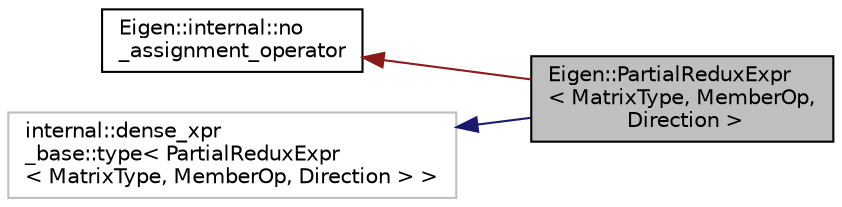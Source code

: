 digraph "Eigen::PartialReduxExpr&lt; MatrixType, MemberOp, Direction &gt;"
{
  edge [fontname="Helvetica",fontsize="10",labelfontname="Helvetica",labelfontsize="10"];
  node [fontname="Helvetica",fontsize="10",shape=record];
  rankdir="LR";
  Node1 [label="Eigen::PartialReduxExpr\l\< MatrixType, MemberOp,\l Direction \>",height=0.2,width=0.4,color="black", fillcolor="grey75", style="filled", fontcolor="black"];
  Node2 -> Node1 [dir="back",color="firebrick4",fontsize="10",style="solid",fontname="Helvetica"];
  Node2 [label="Eigen::internal::no\l_assignment_operator",height=0.2,width=0.4,color="black", fillcolor="white", style="filled",URL="$class_eigen_1_1internal_1_1no__assignment__operator.html"];
  Node3 -> Node1 [dir="back",color="midnightblue",fontsize="10",style="solid",fontname="Helvetica"];
  Node3 [label="internal::dense_xpr\l_base::type\< PartialReduxExpr\l\< MatrixType, MemberOp, Direction \> \>",height=0.2,width=0.4,color="grey75", fillcolor="white", style="filled"];
}
